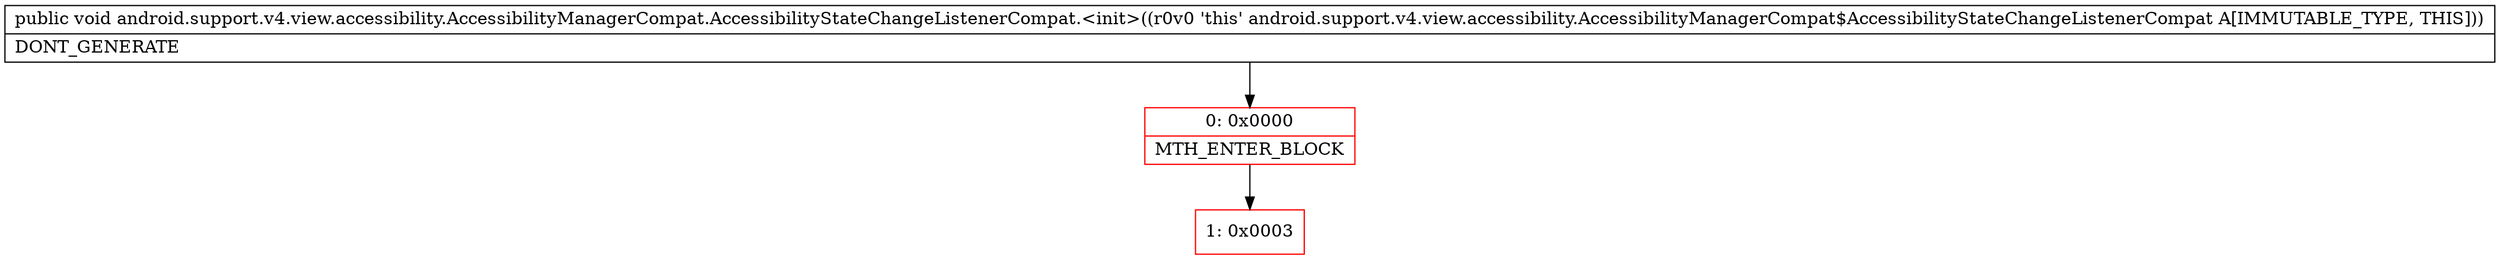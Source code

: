 digraph "CFG forandroid.support.v4.view.accessibility.AccessibilityManagerCompat.AccessibilityStateChangeListenerCompat.\<init\>()V" {
subgraph cluster_Region_252479015 {
label = "R(0)";
node [shape=record,color=blue];
}
Node_0 [shape=record,color=red,label="{0\:\ 0x0000|MTH_ENTER_BLOCK\l}"];
Node_1 [shape=record,color=red,label="{1\:\ 0x0003}"];
MethodNode[shape=record,label="{public void android.support.v4.view.accessibility.AccessibilityManagerCompat.AccessibilityStateChangeListenerCompat.\<init\>((r0v0 'this' android.support.v4.view.accessibility.AccessibilityManagerCompat$AccessibilityStateChangeListenerCompat A[IMMUTABLE_TYPE, THIS]))  | DONT_GENERATE\l}"];
MethodNode -> Node_0;
Node_0 -> Node_1;
}

